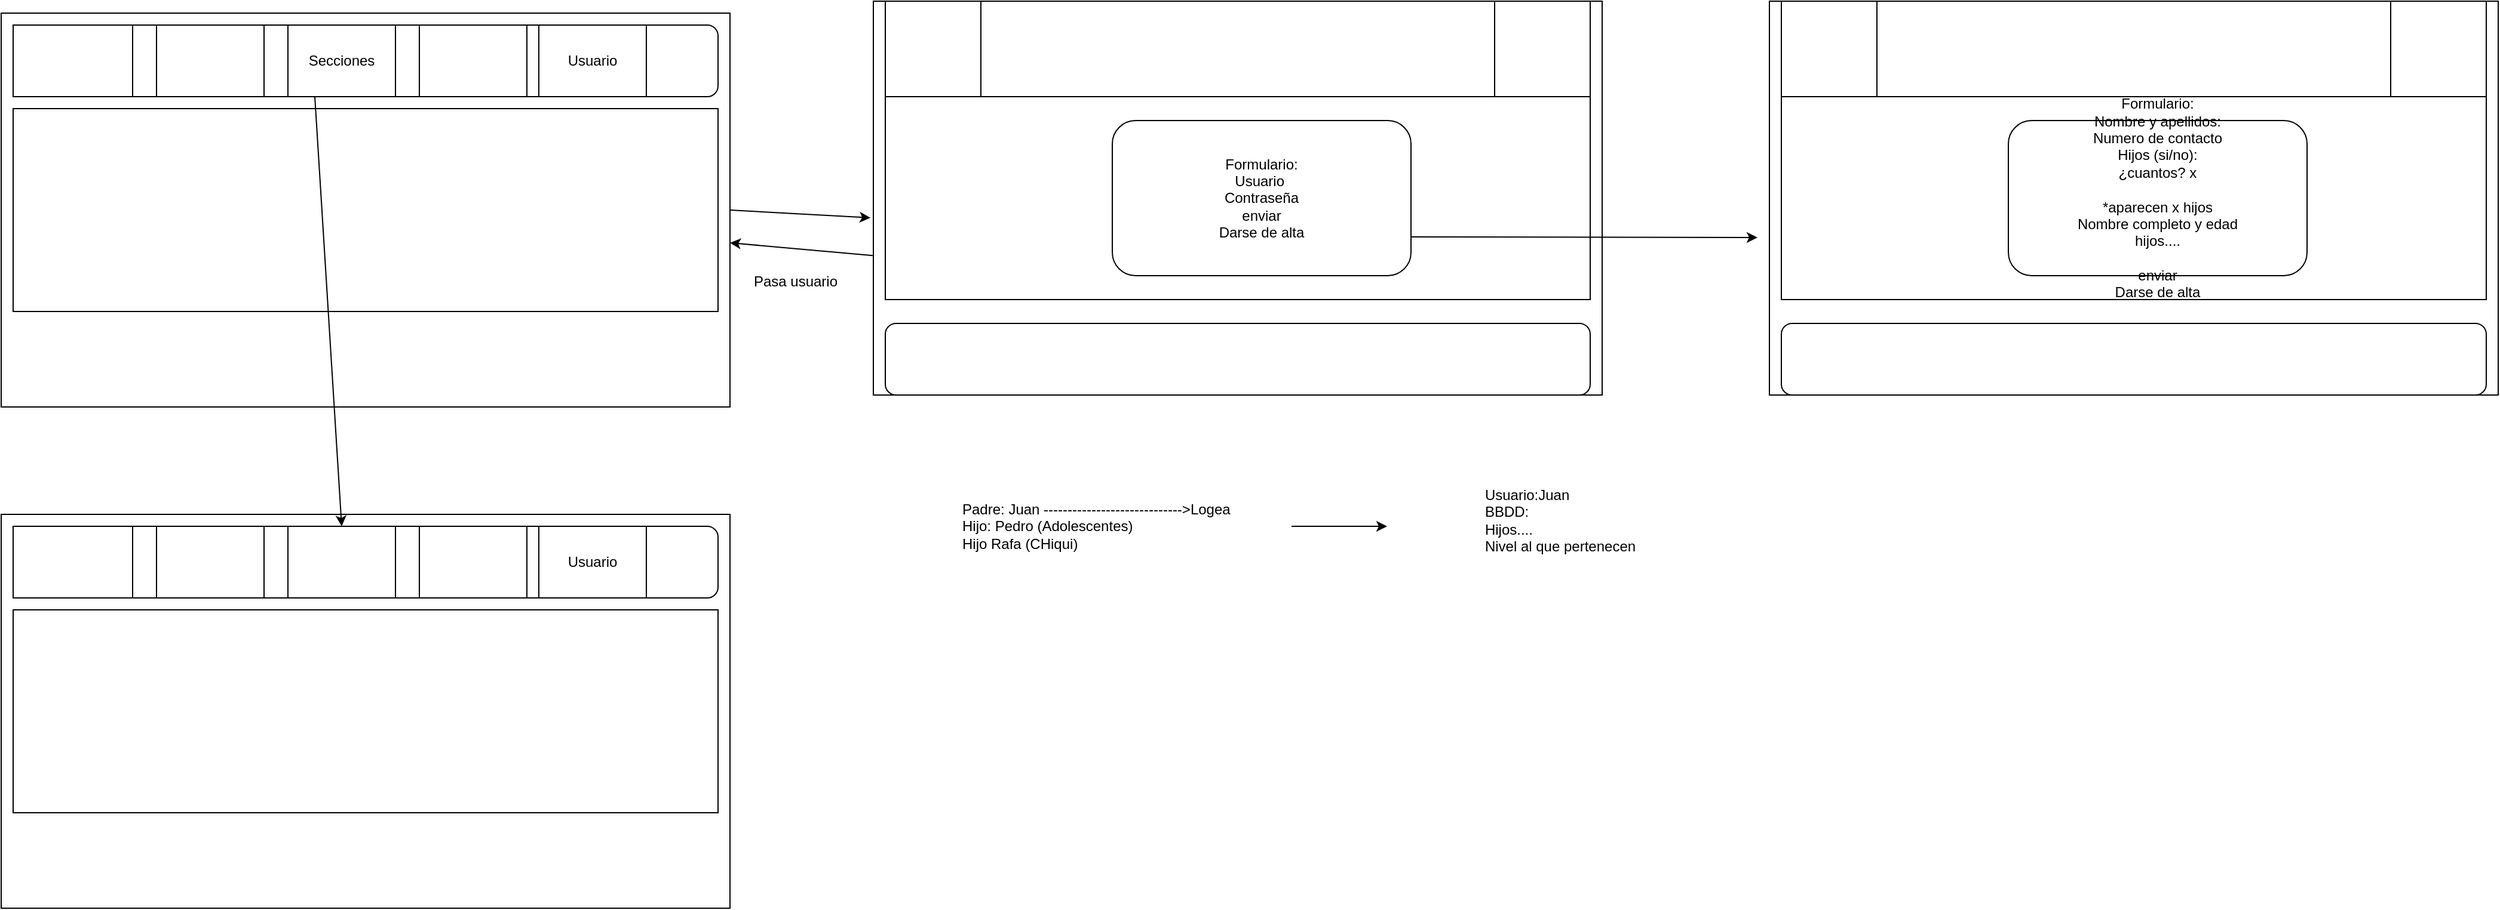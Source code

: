 <mxfile version="21.1.8" type="device">
  <diagram name="Página-1" id="b3WctZtQvMGDmQ83YB30">
    <mxGraphModel dx="1525" dy="825" grid="1" gridSize="10" guides="1" tooltips="1" connect="1" arrows="1" fold="1" page="1" pageScale="1" pageWidth="827" pageHeight="1169" math="0" shadow="0">
      <root>
        <mxCell id="0" />
        <mxCell id="1" parent="0" />
        <mxCell id="d_ilwDqzFfSJ1T5_5nT0-1" value="" style="rounded=0;whiteSpace=wrap;html=1;" vertex="1" parent="1">
          <mxGeometry x="120" y="40" width="610" height="330" as="geometry" />
        </mxCell>
        <mxCell id="d_ilwDqzFfSJ1T5_5nT0-2" value="" style="rounded=1;whiteSpace=wrap;html=1;" vertex="1" parent="1">
          <mxGeometry x="130" y="50" width="590" height="60" as="geometry" />
        </mxCell>
        <mxCell id="d_ilwDqzFfSJ1T5_5nT0-3" value="" style="rounded=0;whiteSpace=wrap;html=1;" vertex="1" parent="1">
          <mxGeometry x="130" y="120" width="590" height="170" as="geometry" />
        </mxCell>
        <mxCell id="d_ilwDqzFfSJ1T5_5nT0-4" value="" style="rounded=0;whiteSpace=wrap;html=1;" vertex="1" parent="1">
          <mxGeometry x="130" y="50" width="100" height="60" as="geometry" />
        </mxCell>
        <mxCell id="d_ilwDqzFfSJ1T5_5nT0-5" value="" style="rounded=0;whiteSpace=wrap;html=1;" vertex="1" parent="1">
          <mxGeometry x="250" y="50" width="90" height="60" as="geometry" />
        </mxCell>
        <mxCell id="d_ilwDqzFfSJ1T5_5nT0-6" value="Secciones" style="rounded=0;whiteSpace=wrap;html=1;" vertex="1" parent="1">
          <mxGeometry x="360" y="50" width="90" height="60" as="geometry" />
        </mxCell>
        <mxCell id="d_ilwDqzFfSJ1T5_5nT0-7" value="" style="rounded=0;whiteSpace=wrap;html=1;" vertex="1" parent="1">
          <mxGeometry x="470" y="50" width="90" height="60" as="geometry" />
        </mxCell>
        <mxCell id="d_ilwDqzFfSJ1T5_5nT0-8" value="Usuario" style="rounded=0;whiteSpace=wrap;html=1;" vertex="1" parent="1">
          <mxGeometry x="570" y="50" width="90" height="60" as="geometry" />
        </mxCell>
        <mxCell id="d_ilwDqzFfSJ1T5_5nT0-10" value="" style="rounded=0;whiteSpace=wrap;html=1;" vertex="1" parent="1">
          <mxGeometry x="850" y="30" width="610" height="330" as="geometry" />
        </mxCell>
        <mxCell id="d_ilwDqzFfSJ1T5_5nT0-12" value="" style="rounded=0;whiteSpace=wrap;html=1;" vertex="1" parent="1">
          <mxGeometry x="860" y="110" width="590" height="170" as="geometry" />
        </mxCell>
        <mxCell id="d_ilwDqzFfSJ1T5_5nT0-20" value="" style="endArrow=classic;html=1;rounded=0;exitX=1;exitY=0.5;exitDx=0;exitDy=0;entryX=-0.004;entryY=0.55;entryDx=0;entryDy=0;entryPerimeter=0;" edge="1" parent="1" source="d_ilwDqzFfSJ1T5_5nT0-1" target="d_ilwDqzFfSJ1T5_5nT0-10">
          <mxGeometry width="50" height="50" relative="1" as="geometry">
            <mxPoint x="420" y="300" as="sourcePoint" />
            <mxPoint x="470" y="250" as="targetPoint" />
          </mxGeometry>
        </mxCell>
        <mxCell id="d_ilwDqzFfSJ1T5_5nT0-21" value="" style="whiteSpace=wrap;html=1;aspect=fixed;" vertex="1" parent="1">
          <mxGeometry x="860" y="30" width="80" height="80" as="geometry" />
        </mxCell>
        <mxCell id="d_ilwDqzFfSJ1T5_5nT0-22" value="" style="whiteSpace=wrap;html=1;aspect=fixed;" vertex="1" parent="1">
          <mxGeometry x="1370" y="30" width="80" height="80" as="geometry" />
        </mxCell>
        <mxCell id="d_ilwDqzFfSJ1T5_5nT0-23" value="" style="rounded=1;whiteSpace=wrap;html=1;" vertex="1" parent="1">
          <mxGeometry x="860" y="300" width="590" height="60" as="geometry" />
        </mxCell>
        <mxCell id="d_ilwDqzFfSJ1T5_5nT0-24" value="Formulario:&lt;br&gt;Usuario&amp;nbsp;&lt;br&gt;Contraseña&lt;br&gt;enviar&lt;br&gt;Darse de alta" style="rounded=1;whiteSpace=wrap;html=1;" vertex="1" parent="1">
          <mxGeometry x="1050" y="130" width="250" height="130" as="geometry" />
        </mxCell>
        <mxCell id="d_ilwDqzFfSJ1T5_5nT0-25" value="" style="endArrow=classic;html=1;rounded=0;exitX=-0.001;exitY=0.646;exitDx=0;exitDy=0;exitPerimeter=0;" edge="1" parent="1" source="d_ilwDqzFfSJ1T5_5nT0-10" target="d_ilwDqzFfSJ1T5_5nT0-1">
          <mxGeometry width="50" height="50" relative="1" as="geometry">
            <mxPoint x="1010" y="230" as="sourcePoint" />
            <mxPoint x="1060" y="180" as="targetPoint" />
          </mxGeometry>
        </mxCell>
        <mxCell id="d_ilwDqzFfSJ1T5_5nT0-27" value="Pasa usuario" style="text;html=1;strokeColor=none;fillColor=none;align=center;verticalAlign=middle;whiteSpace=wrap;rounded=0;" vertex="1" parent="1">
          <mxGeometry x="740" y="250" width="90" height="30" as="geometry" />
        </mxCell>
        <mxCell id="d_ilwDqzFfSJ1T5_5nT0-28" value="" style="rounded=0;whiteSpace=wrap;html=1;" vertex="1" parent="1">
          <mxGeometry x="120" y="460" width="610" height="330" as="geometry" />
        </mxCell>
        <mxCell id="d_ilwDqzFfSJ1T5_5nT0-29" value="" style="rounded=1;whiteSpace=wrap;html=1;" vertex="1" parent="1">
          <mxGeometry x="130" y="470" width="590" height="60" as="geometry" />
        </mxCell>
        <mxCell id="d_ilwDqzFfSJ1T5_5nT0-30" value="" style="rounded=0;whiteSpace=wrap;html=1;" vertex="1" parent="1">
          <mxGeometry x="130" y="540" width="590" height="170" as="geometry" />
        </mxCell>
        <mxCell id="d_ilwDqzFfSJ1T5_5nT0-31" value="" style="rounded=0;whiteSpace=wrap;html=1;" vertex="1" parent="1">
          <mxGeometry x="130" y="470" width="100" height="60" as="geometry" />
        </mxCell>
        <mxCell id="d_ilwDqzFfSJ1T5_5nT0-32" value="" style="rounded=0;whiteSpace=wrap;html=1;" vertex="1" parent="1">
          <mxGeometry x="250" y="470" width="90" height="60" as="geometry" />
        </mxCell>
        <mxCell id="d_ilwDqzFfSJ1T5_5nT0-33" value="" style="rounded=0;whiteSpace=wrap;html=1;" vertex="1" parent="1">
          <mxGeometry x="360" y="470" width="90" height="60" as="geometry" />
        </mxCell>
        <mxCell id="d_ilwDqzFfSJ1T5_5nT0-34" value="" style="rounded=0;whiteSpace=wrap;html=1;" vertex="1" parent="1">
          <mxGeometry x="470" y="470" width="90" height="60" as="geometry" />
        </mxCell>
        <mxCell id="d_ilwDqzFfSJ1T5_5nT0-35" value="Usuario" style="rounded=0;whiteSpace=wrap;html=1;" vertex="1" parent="1">
          <mxGeometry x="570" y="470" width="90" height="60" as="geometry" />
        </mxCell>
        <mxCell id="d_ilwDqzFfSJ1T5_5nT0-36" value="" style="endArrow=classic;html=1;rounded=0;exitX=0.25;exitY=1;exitDx=0;exitDy=0;entryX=0.5;entryY=0;entryDx=0;entryDy=0;" edge="1" parent="1" source="d_ilwDqzFfSJ1T5_5nT0-6" target="d_ilwDqzFfSJ1T5_5nT0-33">
          <mxGeometry width="50" height="50" relative="1" as="geometry">
            <mxPoint x="670" y="370" as="sourcePoint" />
            <mxPoint x="720" y="320" as="targetPoint" />
          </mxGeometry>
        </mxCell>
        <mxCell id="d_ilwDqzFfSJ1T5_5nT0-38" style="edgeStyle=orthogonalEdgeStyle;rounded=0;orthogonalLoop=1;jettySize=auto;html=1;" edge="1" parent="1" source="d_ilwDqzFfSJ1T5_5nT0-37">
          <mxGeometry relative="1" as="geometry">
            <mxPoint x="1280" y="470" as="targetPoint" />
          </mxGeometry>
        </mxCell>
        <mxCell id="d_ilwDqzFfSJ1T5_5nT0-37" value="&lt;div style=&quot;text-align: justify;&quot;&gt;&lt;span style=&quot;background-color: initial;&quot;&gt;Padre: Juan -----------------------------&amp;gt;Logea&amp;nbsp;&amp;nbsp;&lt;/span&gt;&lt;/div&gt;&lt;div style=&quot;text-align: justify;&quot;&gt;&lt;span style=&quot;background-color: initial;&quot;&gt;Hijo: Pedro (Adolescentes)&lt;/span&gt;&lt;/div&gt;&lt;div style=&quot;text-align: justify;&quot;&gt;&lt;span style=&quot;background-color: initial;&quot;&gt;Hijo Rafa (CHiqui)&lt;/span&gt;&lt;/div&gt;" style="text;html=1;strokeColor=none;fillColor=none;align=center;verticalAlign=middle;whiteSpace=wrap;rounded=0;" vertex="1" parent="1">
          <mxGeometry x="880" y="410" width="320" height="120" as="geometry" />
        </mxCell>
        <mxCell id="d_ilwDqzFfSJ1T5_5nT0-40" value="&lt;div style=&quot;text-align: justify;&quot;&gt;&lt;span style=&quot;background-color: initial;&quot;&gt;Usuario:Juan&lt;/span&gt;&lt;/div&gt;&lt;div style=&quot;text-align: justify;&quot;&gt;&lt;span style=&quot;background-color: initial;&quot;&gt;BBDD:&lt;/span&gt;&lt;/div&gt;&lt;div style=&quot;text-align: justify;&quot;&gt;&lt;span style=&quot;background-color: initial;&quot;&gt;Hijos....&lt;/span&gt;&lt;/div&gt;&lt;div style=&quot;text-align: justify;&quot;&gt;&lt;span style=&quot;background-color: initial;&quot;&gt;Nivel al que pertenecen&lt;/span&gt;&lt;/div&gt;" style="text;html=1;strokeColor=none;fillColor=none;align=center;verticalAlign=middle;whiteSpace=wrap;rounded=0;" vertex="1" parent="1">
          <mxGeometry x="1310" y="430" width="230" height="70" as="geometry" />
        </mxCell>
        <mxCell id="d_ilwDqzFfSJ1T5_5nT0-41" value="" style="endArrow=classic;html=1;rounded=0;exitX=1;exitY=0.75;exitDx=0;exitDy=0;" edge="1" parent="1" source="d_ilwDqzFfSJ1T5_5nT0-24">
          <mxGeometry width="50" height="50" relative="1" as="geometry">
            <mxPoint x="950" y="230" as="sourcePoint" />
            <mxPoint x="1590" y="228" as="targetPoint" />
          </mxGeometry>
        </mxCell>
        <mxCell id="d_ilwDqzFfSJ1T5_5nT0-42" value="" style="rounded=0;whiteSpace=wrap;html=1;" vertex="1" parent="1">
          <mxGeometry x="1600" y="30" width="610" height="330" as="geometry" />
        </mxCell>
        <mxCell id="d_ilwDqzFfSJ1T5_5nT0-43" value="" style="rounded=0;whiteSpace=wrap;html=1;" vertex="1" parent="1">
          <mxGeometry x="1610" y="110" width="590" height="170" as="geometry" />
        </mxCell>
        <mxCell id="d_ilwDqzFfSJ1T5_5nT0-44" value="" style="whiteSpace=wrap;html=1;aspect=fixed;" vertex="1" parent="1">
          <mxGeometry x="1610" y="30" width="80" height="80" as="geometry" />
        </mxCell>
        <mxCell id="d_ilwDqzFfSJ1T5_5nT0-45" value="" style="whiteSpace=wrap;html=1;aspect=fixed;" vertex="1" parent="1">
          <mxGeometry x="2120" y="30" width="80" height="80" as="geometry" />
        </mxCell>
        <mxCell id="d_ilwDqzFfSJ1T5_5nT0-46" value="" style="rounded=1;whiteSpace=wrap;html=1;" vertex="1" parent="1">
          <mxGeometry x="1610" y="300" width="590" height="60" as="geometry" />
        </mxCell>
        <mxCell id="d_ilwDqzFfSJ1T5_5nT0-47" value="Formulario:&lt;br&gt;Nombre y apellidos:&lt;br&gt;Numero de contacto&lt;br&gt;Hijos (si/no):&lt;br&gt;¿cuantos? x&lt;br&gt;&lt;br&gt;*aparecen x hijos&lt;br&gt;Nombre completo y edad&lt;br&gt;hijos....&lt;br&gt;&lt;br&gt;enviar&lt;br&gt;Darse de alta" style="rounded=1;whiteSpace=wrap;html=1;" vertex="1" parent="1">
          <mxGeometry x="1800" y="130" width="250" height="130" as="geometry" />
        </mxCell>
      </root>
    </mxGraphModel>
  </diagram>
</mxfile>
